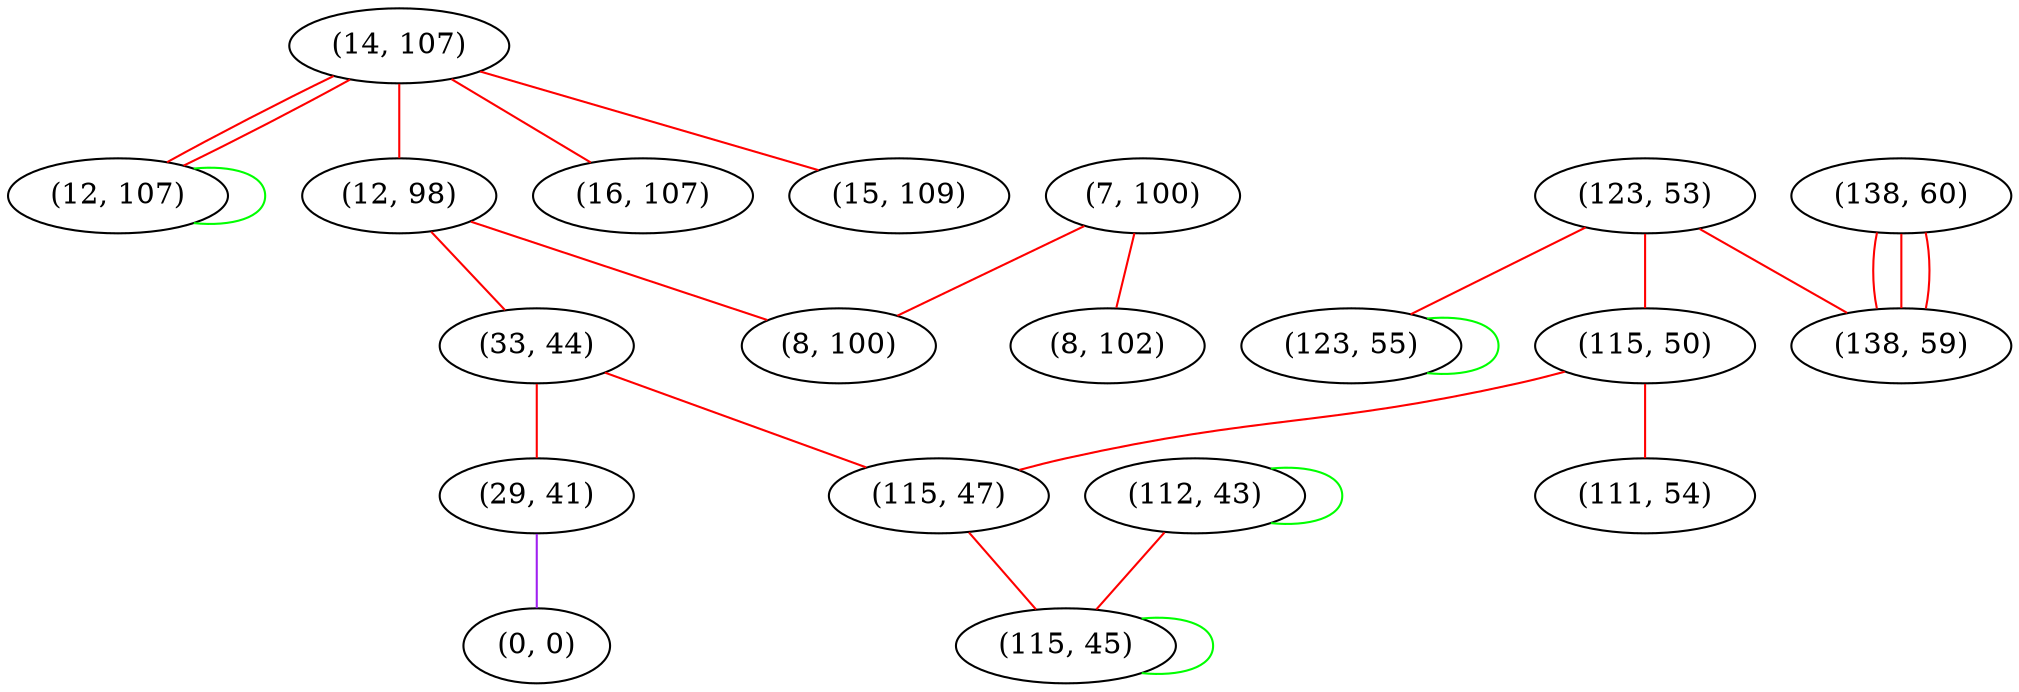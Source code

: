 graph "" {
"(14, 107)";
"(12, 98)";
"(16, 107)";
"(15, 109)";
"(112, 43)";
"(33, 44)";
"(123, 53)";
"(29, 41)";
"(123, 55)";
"(115, 50)";
"(7, 100)";
"(115, 47)";
"(0, 0)";
"(111, 54)";
"(12, 107)";
"(115, 45)";
"(8, 102)";
"(138, 60)";
"(138, 59)";
"(8, 100)";
"(14, 107)" -- "(12, 98)"  [color=red, key=0, weight=1];
"(14, 107)" -- "(16, 107)"  [color=red, key=0, weight=1];
"(14, 107)" -- "(15, 109)"  [color=red, key=0, weight=1];
"(14, 107)" -- "(12, 107)"  [color=red, key=0, weight=1];
"(14, 107)" -- "(12, 107)"  [color=red, key=1, weight=1];
"(12, 98)" -- "(33, 44)"  [color=red, key=0, weight=1];
"(12, 98)" -- "(8, 100)"  [color=red, key=0, weight=1];
"(112, 43)" -- "(112, 43)"  [color=green, key=0, weight=2];
"(112, 43)" -- "(115, 45)"  [color=red, key=0, weight=1];
"(33, 44)" -- "(29, 41)"  [color=red, key=0, weight=1];
"(33, 44)" -- "(115, 47)"  [color=red, key=0, weight=1];
"(123, 53)" -- "(123, 55)"  [color=red, key=0, weight=1];
"(123, 53)" -- "(115, 50)"  [color=red, key=0, weight=1];
"(123, 53)" -- "(138, 59)"  [color=red, key=0, weight=1];
"(29, 41)" -- "(0, 0)"  [color=purple, key=0, weight=4];
"(123, 55)" -- "(123, 55)"  [color=green, key=0, weight=2];
"(115, 50)" -- "(115, 47)"  [color=red, key=0, weight=1];
"(115, 50)" -- "(111, 54)"  [color=red, key=0, weight=1];
"(7, 100)" -- "(8, 102)"  [color=red, key=0, weight=1];
"(7, 100)" -- "(8, 100)"  [color=red, key=0, weight=1];
"(115, 47)" -- "(115, 45)"  [color=red, key=0, weight=1];
"(12, 107)" -- "(12, 107)"  [color=green, key=0, weight=2];
"(115, 45)" -- "(115, 45)"  [color=green, key=0, weight=2];
"(138, 60)" -- "(138, 59)"  [color=red, key=0, weight=1];
"(138, 60)" -- "(138, 59)"  [color=red, key=1, weight=1];
"(138, 60)" -- "(138, 59)"  [color=red, key=2, weight=1];
}
